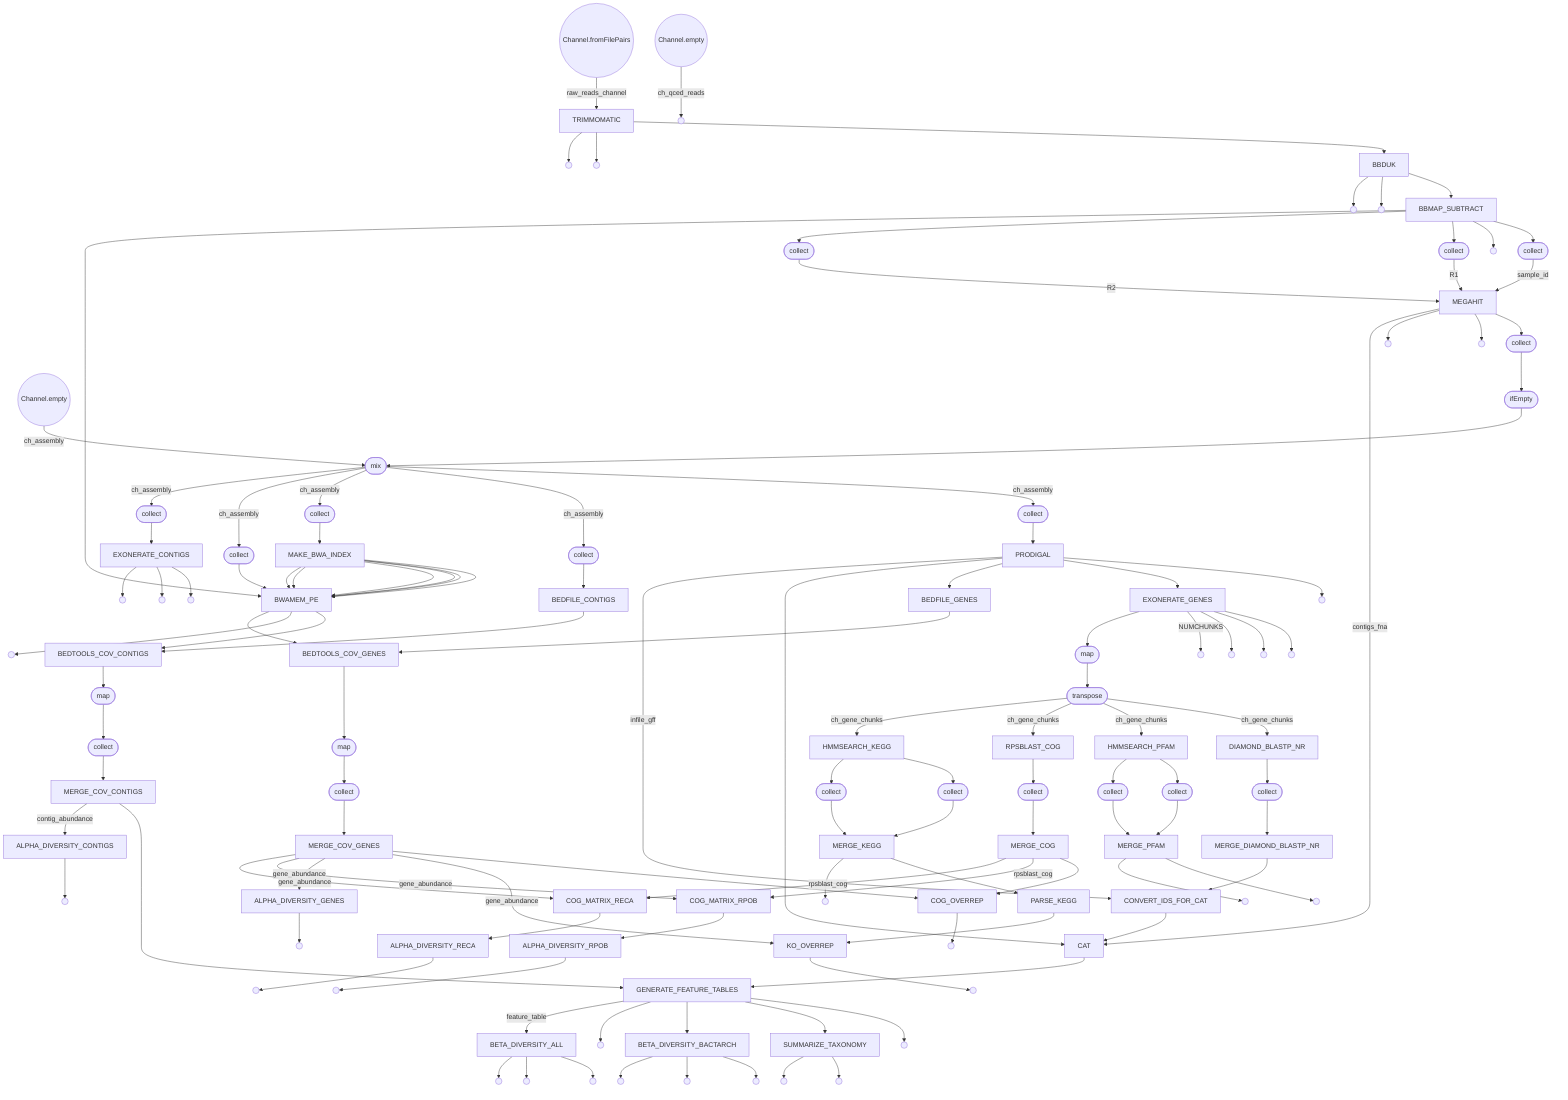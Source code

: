 flowchart TD
    p0((Channel.fromFilePairs))
    p1[TRIMMOMATIC]
    p2(( ))
    p3(( ))
    p4[BBDUK]
    p5(( ))
    p6(( ))
    p7((Channel.empty))
    p8(( ))
    p9[BBMAP_SUBTRACT]
    p10(( ))
    p11([collect])
    p12([collect])
    p13([collect])
    p14((Channel.empty))
    p15[MEGAHIT]
    p16(( ))
    p17(( ))
    p18([collect])
    p19([ifEmpty])
    p20([mix])
    p21([collect])
    p22[PRODIGAL]
    p23(( ))
    p24([collect])
    p25[BEDFILE_CONTIGS]
    p26[BEDFILE_GENES]
    p27([collect])
    p28[MAKE_BWA_INDEX]
    p29([collect])
    p30[BWAMEM_PE]
    p31(( ))
    p32[BEDTOOLS_COV_CONTIGS]
    p33[BEDTOOLS_COV_GENES]
    p34([map])
    p35([collect])
    p36[MERGE_COV_CONTIGS]
    p37([map])
    p38([collect])
    p39[MERGE_COV_GENES]
    p40([collect])
    p41[EXONERATE_CONTIGS]
    p42(( ))
    p43(( ))
    p44(( ))
    p45[EXONERATE_GENES]
    p46(( ))
    p47(( ))
    p48(( ))
    p49(( ))
    p50([map])
    p51([transpose])
    p52[DIAMOND_BLASTP_NR]
    p53([collect])
    p54[MERGE_DIAMOND_BLASTP_NR]
    p55[HMMSEARCH_PFAM]
    p56([collect])
    p57([collect])
    p58[MERGE_PFAM]
    p59(( ))
    p60(( ))
    p61[RPSBLAST_COG]
    p62([collect])
    p63[MERGE_COG]
    p64[COG_OVERREP]
    p65(( ))
    p66[HMMSEARCH_KEGG]
    p67([collect])
    p68([collect])
    p69[MERGE_KEGG]
    p70(( ))
    p71[PARSE_KEGG]
    p72[KO_OVERREP]
    p73(( ))
    p74[CONVERT_IDS_FOR_CAT]
    p75[CAT]
    p76[GENERATE_FEATURE_TABLES]
    p77(( ))
    p78(( ))
    p79[SUMMARIZE_TAXONOMY]
    p80(( ))
    p81(( ))
    p82[BETA_DIVERSITY_BACTARCH]
    p83(( ))
    p84(( ))
    p85(( ))
    p86[BETA_DIVERSITY_ALL]
    p87(( ))
    p88(( ))
    p89(( ))
    p90[ALPHA_DIVERSITY_CONTIGS]
    p91(( ))
    p92[ALPHA_DIVERSITY_GENES]
    p93(( ))
    p94[COG_MATRIX_RPOB]
    p95[COG_MATRIX_RECA]
    p96[ALPHA_DIVERSITY_RPOB]
    p97(( ))
    p98[ALPHA_DIVERSITY_RECA]
    p99(( ))
    p0 -->|raw_reads_channel| p1
    p1 --> p4
    p1 --> p3
    p1 --> p2
    p4 --> p9
    p4 --> p6
    p4 --> p5
    p7 -->|ch_qced_reads| p8
    p9 --> p11
    p9 --> p10
    p11 -->|sample_id| p15
    p9 --> p12
    p12 -->|R1| p15
    p9 --> p13
    p13 -->|R2| p15
    p14 -->|ch_assembly| p20
    p15 --> p18
    p15 --> p17
    p15 --> p16
    p18 --> p19
    p19 --> p20
    p20 -->|ch_assembly| p21
    p21 --> p22
    p22 --> p23
    p22 --> p45
    p22 --> p26
    p22 --> p75
    p20 -->|ch_assembly| p24
    p24 --> p25
    p25 --> p32
    p26 --> p33
    p20 -->|ch_assembly| p27
    p27 --> p28
    p28 --> p30
    p28 --> p30
    p28 --> p30
    p28 --> p30
    p28 --> p30
    p28 --> p30
    p20 -->|ch_assembly| p29
    p29 --> p30
    p9 --> p30
    p30 --> p32
    p30 --> p31
    p32 --> p34
    p30 --> p33
    p33 --> p37
    p34 --> p35
    p35 --> p36
    p36 --> p76
    p37 --> p38
    p38 --> p39
    p39 --> p64
    p20 -->|ch_assembly| p40
    p40 --> p41
    p41 --> p44
    p41 --> p43
    p41 --> p42
    p45 --> p49
    p45 --> p48
    p45 --> p47
    p45 -->|NUMCHUNKS| p46
    p45 --> p50
    p50 --> p51
    p51 -->|ch_gene_chunks| p52
    p52 --> p53
    p53 --> p54
    p54 --> p74
    p51 -->|ch_gene_chunks| p55
    p55 --> p57
    p55 --> p56
    p56 --> p58
    p57 --> p58
    p58 --> p60
    p58 --> p59
    p51 -->|ch_gene_chunks| p61
    p61 --> p62
    p62 --> p63
    p63 --> p64
    p64 --> p65
    p51 -->|ch_gene_chunks| p66
    p66 --> p68
    p66 --> p67
    p67 --> p69
    p68 --> p69
    p69 --> p71
    p69 --> p70
    p71 --> p72
    p39 -->|gene_abundance| p72
    p72 --> p73
    p22 -->|infile_gff| p74
    p74 --> p75
    p15 -->|contigs_fna| p75
    p75 --> p76
    p76 --> p78
    p76 --> p79
    p76 --> p82
    p76 --> p77
    p79 --> p81
    p79 --> p80
    p82 --> p85
    p82 --> p84
    p82 --> p83
    p76 -->|feature_table| p86
    p86 --> p89
    p86 --> p88
    p86 --> p87
    p36 -->|contig_abundance| p90
    p90 --> p91
    p39 -->|gene_abundance| p92
    p92 --> p93
    p39 -->|gene_abundance| p94
    p63 -->|rpsblast_cog| p94
    p94 --> p96
    p39 -->|gene_abundance| p95
    p63 -->|rpsblast_cog| p95
    p95 --> p98
    p96 --> p97
    p98 --> p99